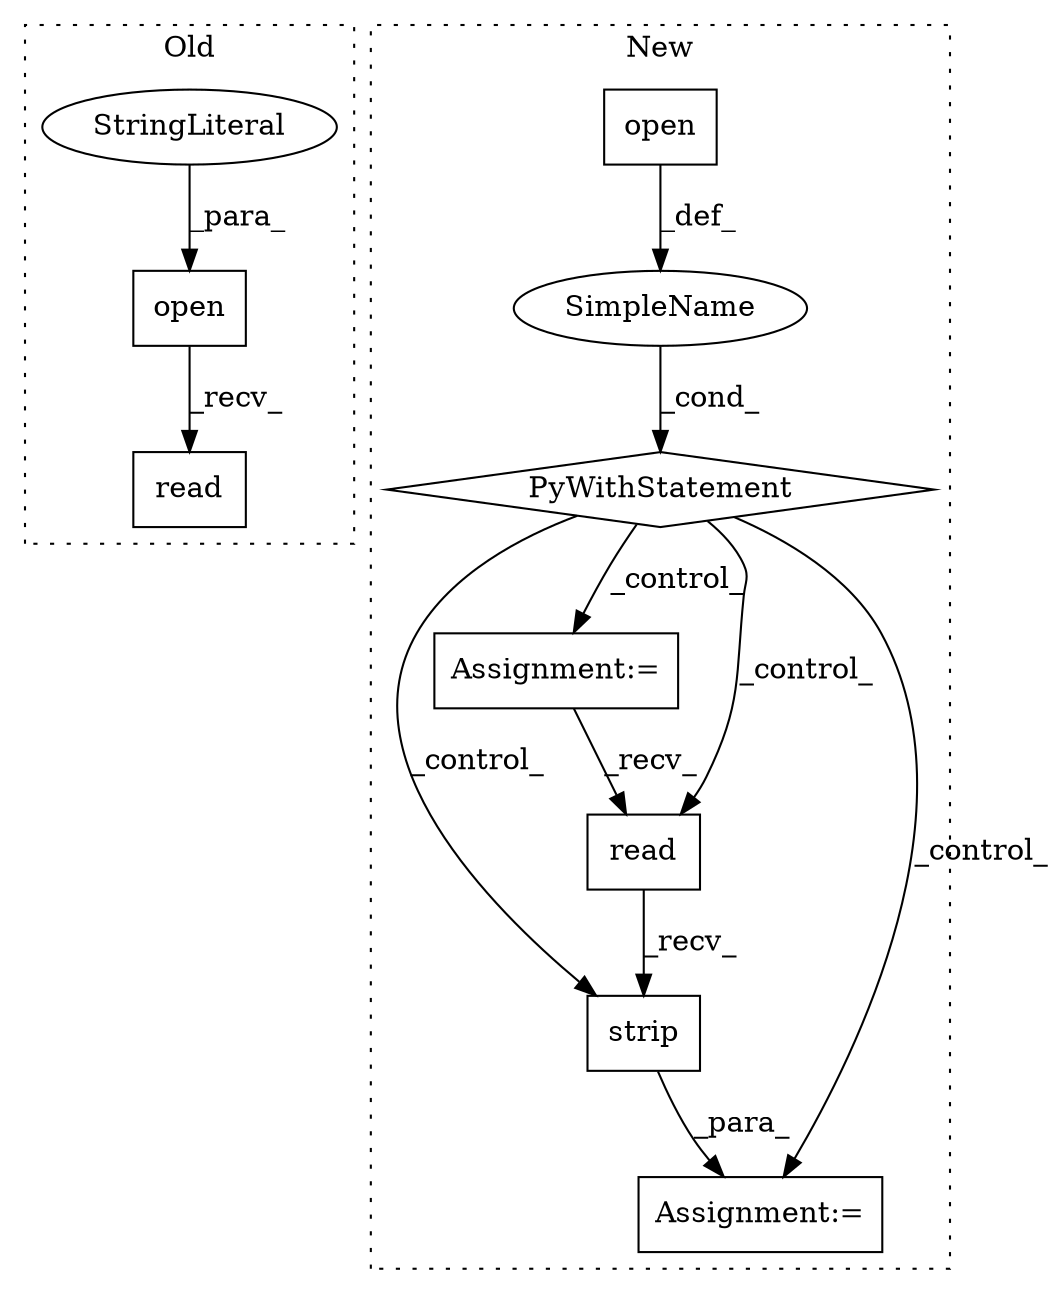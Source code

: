 digraph G {
subgraph cluster0 {
1 [label="open" a="32" s="689,709" l="5,1" shape="box"];
4 [label="StringLiteral" a="45" s="706" l="3" shape="ellipse"];
6 [label="read" a="32" s="711" l="6" shape="box"];
label = "Old";
style="dotted";
}
subgraph cluster1 {
2 [label="strip" a="32" s="682" l="7" shape="box"];
3 [label="Assignment:=" a="7" s="672" l="1" shape="box"];
5 [label="read" a="32" s="675" l="6" shape="box"];
7 [label="PyWithStatement" a="104" s="597,639" l="10,2" shape="diamond"];
8 [label="SimpleName" a="42" s="" l="" shape="ellipse"];
9 [label="Assignment:=" a="7" s="656" l="1" shape="box"];
10 [label="open" a="32" s="610,638" l="5,1" shape="box"];
label = "New";
style="dotted";
}
1 -> 6 [label="_recv_"];
2 -> 3 [label="_para_"];
4 -> 1 [label="_para_"];
5 -> 2 [label="_recv_"];
7 -> 3 [label="_control_"];
7 -> 2 [label="_control_"];
7 -> 5 [label="_control_"];
7 -> 9 [label="_control_"];
8 -> 7 [label="_cond_"];
9 -> 5 [label="_recv_"];
10 -> 8 [label="_def_"];
}